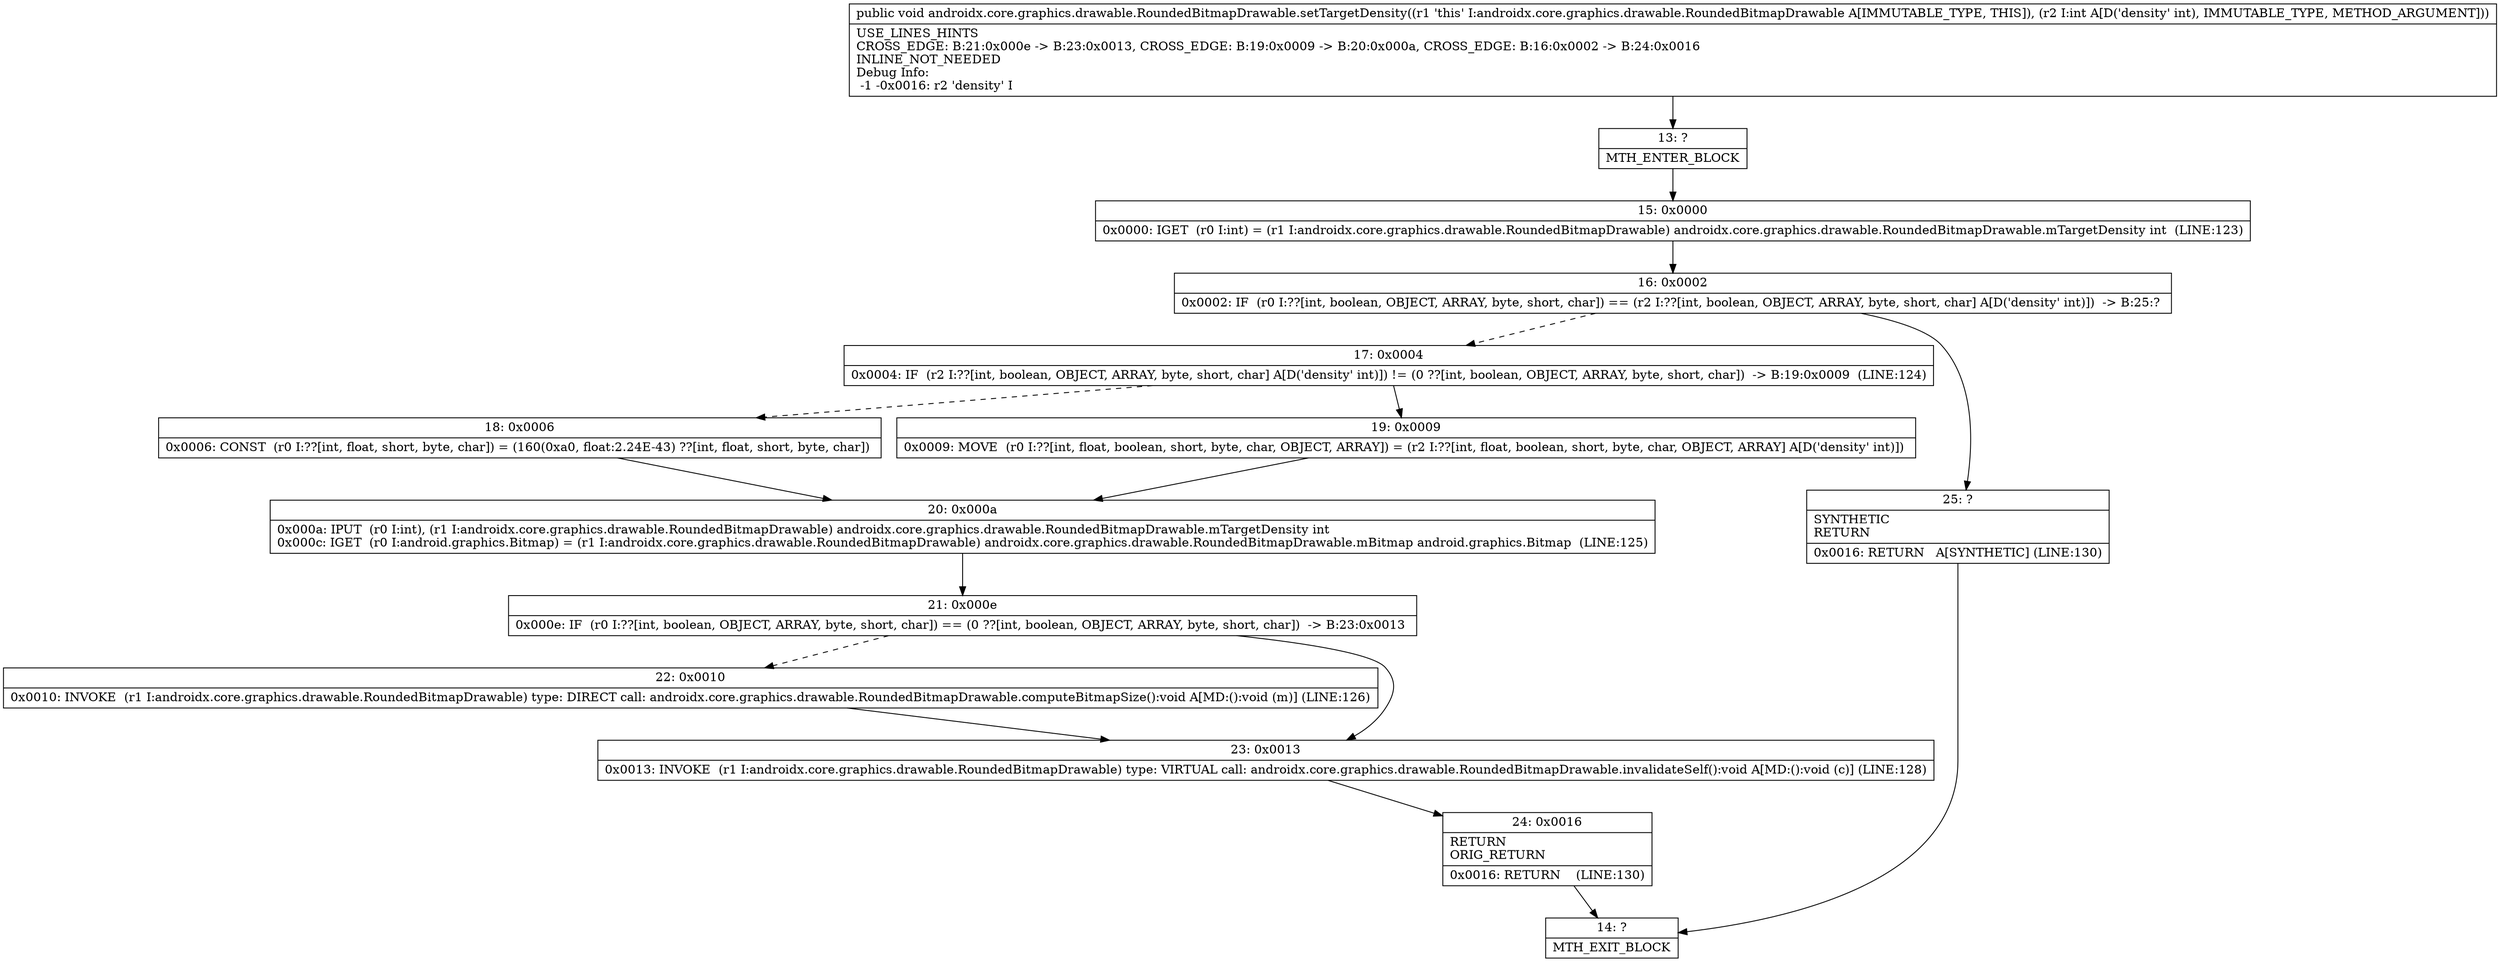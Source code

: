 digraph "CFG forandroidx.core.graphics.drawable.RoundedBitmapDrawable.setTargetDensity(I)V" {
Node_13 [shape=record,label="{13\:\ ?|MTH_ENTER_BLOCK\l}"];
Node_15 [shape=record,label="{15\:\ 0x0000|0x0000: IGET  (r0 I:int) = (r1 I:androidx.core.graphics.drawable.RoundedBitmapDrawable) androidx.core.graphics.drawable.RoundedBitmapDrawable.mTargetDensity int  (LINE:123)\l}"];
Node_16 [shape=record,label="{16\:\ 0x0002|0x0002: IF  (r0 I:??[int, boolean, OBJECT, ARRAY, byte, short, char]) == (r2 I:??[int, boolean, OBJECT, ARRAY, byte, short, char] A[D('density' int)])  \-\> B:25:? \l}"];
Node_17 [shape=record,label="{17\:\ 0x0004|0x0004: IF  (r2 I:??[int, boolean, OBJECT, ARRAY, byte, short, char] A[D('density' int)]) != (0 ??[int, boolean, OBJECT, ARRAY, byte, short, char])  \-\> B:19:0x0009  (LINE:124)\l}"];
Node_18 [shape=record,label="{18\:\ 0x0006|0x0006: CONST  (r0 I:??[int, float, short, byte, char]) = (160(0xa0, float:2.24E\-43) ??[int, float, short, byte, char]) \l}"];
Node_20 [shape=record,label="{20\:\ 0x000a|0x000a: IPUT  (r0 I:int), (r1 I:androidx.core.graphics.drawable.RoundedBitmapDrawable) androidx.core.graphics.drawable.RoundedBitmapDrawable.mTargetDensity int \l0x000c: IGET  (r0 I:android.graphics.Bitmap) = (r1 I:androidx.core.graphics.drawable.RoundedBitmapDrawable) androidx.core.graphics.drawable.RoundedBitmapDrawable.mBitmap android.graphics.Bitmap  (LINE:125)\l}"];
Node_21 [shape=record,label="{21\:\ 0x000e|0x000e: IF  (r0 I:??[int, boolean, OBJECT, ARRAY, byte, short, char]) == (0 ??[int, boolean, OBJECT, ARRAY, byte, short, char])  \-\> B:23:0x0013 \l}"];
Node_22 [shape=record,label="{22\:\ 0x0010|0x0010: INVOKE  (r1 I:androidx.core.graphics.drawable.RoundedBitmapDrawable) type: DIRECT call: androidx.core.graphics.drawable.RoundedBitmapDrawable.computeBitmapSize():void A[MD:():void (m)] (LINE:126)\l}"];
Node_23 [shape=record,label="{23\:\ 0x0013|0x0013: INVOKE  (r1 I:androidx.core.graphics.drawable.RoundedBitmapDrawable) type: VIRTUAL call: androidx.core.graphics.drawable.RoundedBitmapDrawable.invalidateSelf():void A[MD:():void (c)] (LINE:128)\l}"];
Node_24 [shape=record,label="{24\:\ 0x0016|RETURN\lORIG_RETURN\l|0x0016: RETURN    (LINE:130)\l}"];
Node_14 [shape=record,label="{14\:\ ?|MTH_EXIT_BLOCK\l}"];
Node_19 [shape=record,label="{19\:\ 0x0009|0x0009: MOVE  (r0 I:??[int, float, boolean, short, byte, char, OBJECT, ARRAY]) = (r2 I:??[int, float, boolean, short, byte, char, OBJECT, ARRAY] A[D('density' int)]) \l}"];
Node_25 [shape=record,label="{25\:\ ?|SYNTHETIC\lRETURN\l|0x0016: RETURN   A[SYNTHETIC] (LINE:130)\l}"];
MethodNode[shape=record,label="{public void androidx.core.graphics.drawable.RoundedBitmapDrawable.setTargetDensity((r1 'this' I:androidx.core.graphics.drawable.RoundedBitmapDrawable A[IMMUTABLE_TYPE, THIS]), (r2 I:int A[D('density' int), IMMUTABLE_TYPE, METHOD_ARGUMENT]))  | USE_LINES_HINTS\lCROSS_EDGE: B:21:0x000e \-\> B:23:0x0013, CROSS_EDGE: B:19:0x0009 \-\> B:20:0x000a, CROSS_EDGE: B:16:0x0002 \-\> B:24:0x0016\lINLINE_NOT_NEEDED\lDebug Info:\l  \-1 \-0x0016: r2 'density' I\l}"];
MethodNode -> Node_13;Node_13 -> Node_15;
Node_15 -> Node_16;
Node_16 -> Node_17[style=dashed];
Node_16 -> Node_25;
Node_17 -> Node_18[style=dashed];
Node_17 -> Node_19;
Node_18 -> Node_20;
Node_20 -> Node_21;
Node_21 -> Node_22[style=dashed];
Node_21 -> Node_23;
Node_22 -> Node_23;
Node_23 -> Node_24;
Node_24 -> Node_14;
Node_19 -> Node_20;
Node_25 -> Node_14;
}

